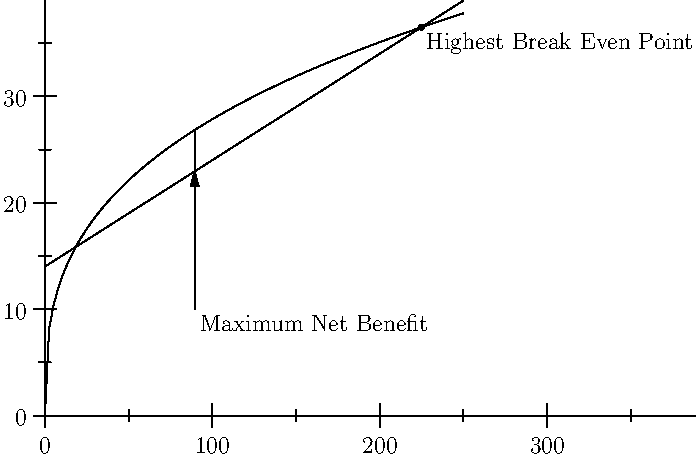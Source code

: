 size(12cm,8cm,IgnoreAspect);
import graph; 
xaxis(Ticks);
yaxis(Ticks);

real c(real x) {return 14 + x/(10);}
real b(real x) {return 6 * x^(1/3);}

draw(graph(c,0,250));
draw(graph(b,0,250));

draw((89.44,22.944)--(89.44,26.83));
draw((89.44,10)--(89.44,22.944),Arrow);

dot((224.85,36.49));

label("Maximum Net Benefit",(89.44,10),SE);
label("Highest Break Even Point",(224.85,36.49),SE);
